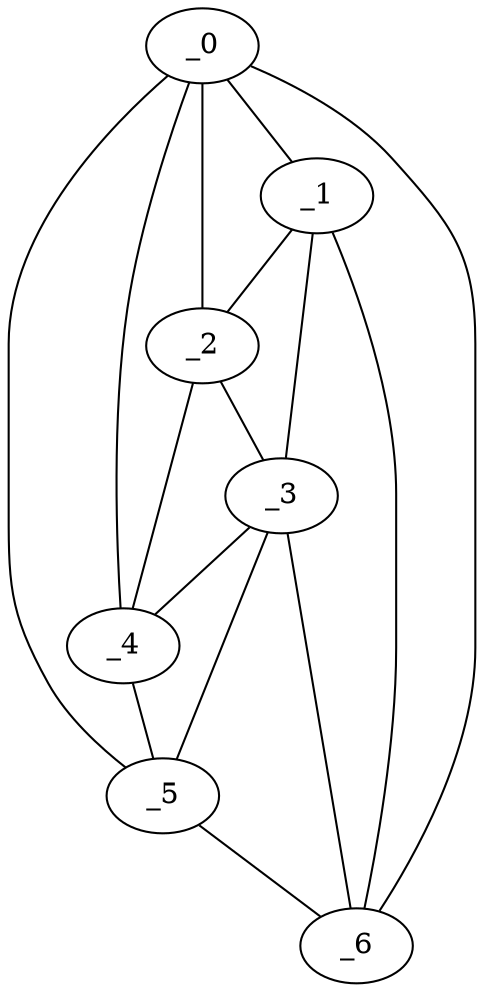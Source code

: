 graph "obj74__300.gxl" {
	_0	 [x=27,
		y=53];
	_1	 [x=34,
		y=19];
	_0 -- _1	 [valence=1];
	_2	 [x=39,
		y=25];
	_0 -- _2	 [valence=2];
	_4	 [x=72,
		y=27];
	_0 -- _4	 [valence=2];
	_5	 [x=81,
		y=26];
	_0 -- _5	 [valence=2];
	_6	 [x=99,
		y=21];
	_0 -- _6	 [valence=1];
	_1 -- _2	 [valence=1];
	_3	 [x=70,
		y=23];
	_1 -- _3	 [valence=2];
	_1 -- _6	 [valence=1];
	_2 -- _3	 [valence=2];
	_2 -- _4	 [valence=1];
	_3 -- _4	 [valence=2];
	_3 -- _5	 [valence=2];
	_3 -- _6	 [valence=1];
	_4 -- _5	 [valence=1];
	_5 -- _6	 [valence=1];
}
